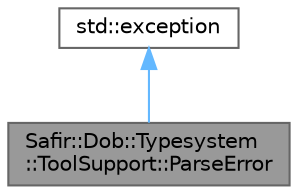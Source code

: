digraph "Safir::Dob::Typesystem::ToolSupport::ParseError"
{
 // LATEX_PDF_SIZE
  bgcolor="transparent";
  edge [fontname=Helvetica,fontsize=10,labelfontname=Helvetica,labelfontsize=10];
  node [fontname=Helvetica,fontsize=10,shape=box,height=0.2,width=0.4];
  Node1 [label="Safir::Dob::Typesystem\l::ToolSupport::ParseError",height=0.2,width=0.4,color="gray40", fillcolor="grey60", style="filled", fontcolor="black",tooltip="Exception used to report errors in dou- and dom- files."];
  Node2 -> Node1 [dir="back",color="steelblue1",style="solid"];
  Node2 [label="std::exception",height=0.2,width=0.4,color="gray40", fillcolor="white", style="filled",tooltip=" "];
}
